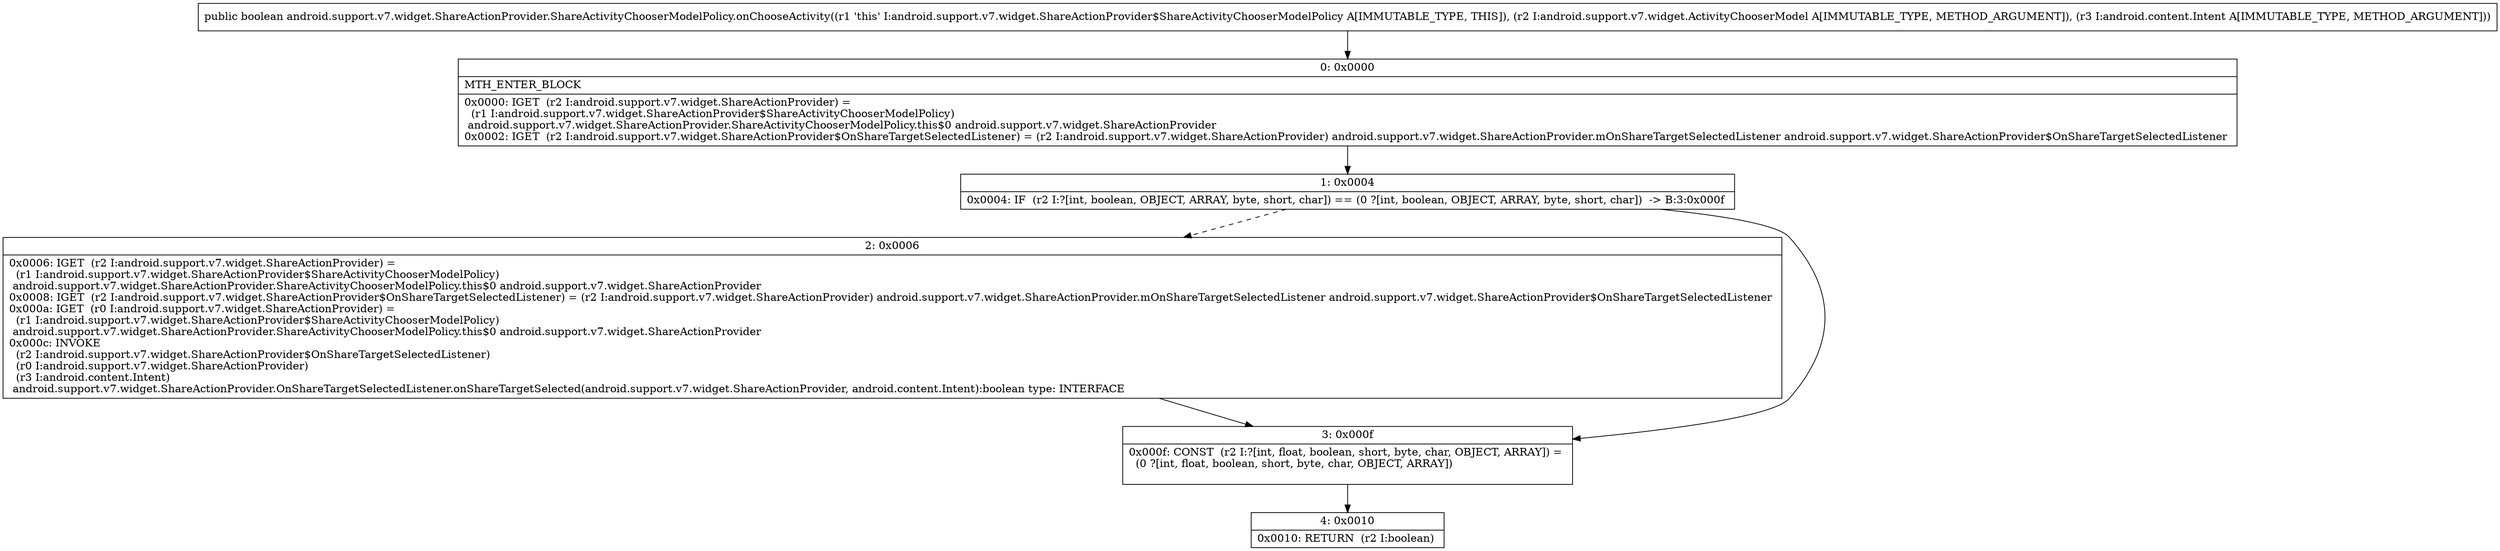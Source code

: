 digraph "CFG forandroid.support.v7.widget.ShareActionProvider.ShareActivityChooserModelPolicy.onChooseActivity(Landroid\/support\/v7\/widget\/ActivityChooserModel;Landroid\/content\/Intent;)Z" {
Node_0 [shape=record,label="{0\:\ 0x0000|MTH_ENTER_BLOCK\l|0x0000: IGET  (r2 I:android.support.v7.widget.ShareActionProvider) = \l  (r1 I:android.support.v7.widget.ShareActionProvider$ShareActivityChooserModelPolicy)\l android.support.v7.widget.ShareActionProvider.ShareActivityChooserModelPolicy.this$0 android.support.v7.widget.ShareActionProvider \l0x0002: IGET  (r2 I:android.support.v7.widget.ShareActionProvider$OnShareTargetSelectedListener) = (r2 I:android.support.v7.widget.ShareActionProvider) android.support.v7.widget.ShareActionProvider.mOnShareTargetSelectedListener android.support.v7.widget.ShareActionProvider$OnShareTargetSelectedListener \l}"];
Node_1 [shape=record,label="{1\:\ 0x0004|0x0004: IF  (r2 I:?[int, boolean, OBJECT, ARRAY, byte, short, char]) == (0 ?[int, boolean, OBJECT, ARRAY, byte, short, char])  \-\> B:3:0x000f \l}"];
Node_2 [shape=record,label="{2\:\ 0x0006|0x0006: IGET  (r2 I:android.support.v7.widget.ShareActionProvider) = \l  (r1 I:android.support.v7.widget.ShareActionProvider$ShareActivityChooserModelPolicy)\l android.support.v7.widget.ShareActionProvider.ShareActivityChooserModelPolicy.this$0 android.support.v7.widget.ShareActionProvider \l0x0008: IGET  (r2 I:android.support.v7.widget.ShareActionProvider$OnShareTargetSelectedListener) = (r2 I:android.support.v7.widget.ShareActionProvider) android.support.v7.widget.ShareActionProvider.mOnShareTargetSelectedListener android.support.v7.widget.ShareActionProvider$OnShareTargetSelectedListener \l0x000a: IGET  (r0 I:android.support.v7.widget.ShareActionProvider) = \l  (r1 I:android.support.v7.widget.ShareActionProvider$ShareActivityChooserModelPolicy)\l android.support.v7.widget.ShareActionProvider.ShareActivityChooserModelPolicy.this$0 android.support.v7.widget.ShareActionProvider \l0x000c: INVOKE  \l  (r2 I:android.support.v7.widget.ShareActionProvider$OnShareTargetSelectedListener)\l  (r0 I:android.support.v7.widget.ShareActionProvider)\l  (r3 I:android.content.Intent)\l android.support.v7.widget.ShareActionProvider.OnShareTargetSelectedListener.onShareTargetSelected(android.support.v7.widget.ShareActionProvider, android.content.Intent):boolean type: INTERFACE \l}"];
Node_3 [shape=record,label="{3\:\ 0x000f|0x000f: CONST  (r2 I:?[int, float, boolean, short, byte, char, OBJECT, ARRAY]) = \l  (0 ?[int, float, boolean, short, byte, char, OBJECT, ARRAY])\l \l}"];
Node_4 [shape=record,label="{4\:\ 0x0010|0x0010: RETURN  (r2 I:boolean) \l}"];
MethodNode[shape=record,label="{public boolean android.support.v7.widget.ShareActionProvider.ShareActivityChooserModelPolicy.onChooseActivity((r1 'this' I:android.support.v7.widget.ShareActionProvider$ShareActivityChooserModelPolicy A[IMMUTABLE_TYPE, THIS]), (r2 I:android.support.v7.widget.ActivityChooserModel A[IMMUTABLE_TYPE, METHOD_ARGUMENT]), (r3 I:android.content.Intent A[IMMUTABLE_TYPE, METHOD_ARGUMENT])) }"];
MethodNode -> Node_0;
Node_0 -> Node_1;
Node_1 -> Node_2[style=dashed];
Node_1 -> Node_3;
Node_2 -> Node_3;
Node_3 -> Node_4;
}

